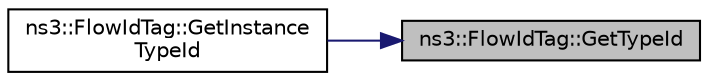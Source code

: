 digraph "ns3::FlowIdTag::GetTypeId"
{
 // LATEX_PDF_SIZE
  edge [fontname="Helvetica",fontsize="10",labelfontname="Helvetica",labelfontsize="10"];
  node [fontname="Helvetica",fontsize="10",shape=record];
  rankdir="RL";
  Node1 [label="ns3::FlowIdTag::GetTypeId",height=0.2,width=0.4,color="black", fillcolor="grey75", style="filled", fontcolor="black",tooltip="Get the type ID."];
  Node1 -> Node2 [dir="back",color="midnightblue",fontsize="10",style="solid",fontname="Helvetica"];
  Node2 [label="ns3::FlowIdTag::GetInstance\lTypeId",height=0.2,width=0.4,color="black", fillcolor="white", style="filled",URL="$classns3_1_1_flow_id_tag.html#a539487d3b946428a8a47f2c3da8869e4",tooltip="Get the most derived TypeId for this Object."];
}
